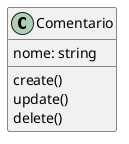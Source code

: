 @startuml Comentario

class Comentario {
    {field} nome: string
    {method} create()
    {method} update()
    {method} delete()
}

@enduml